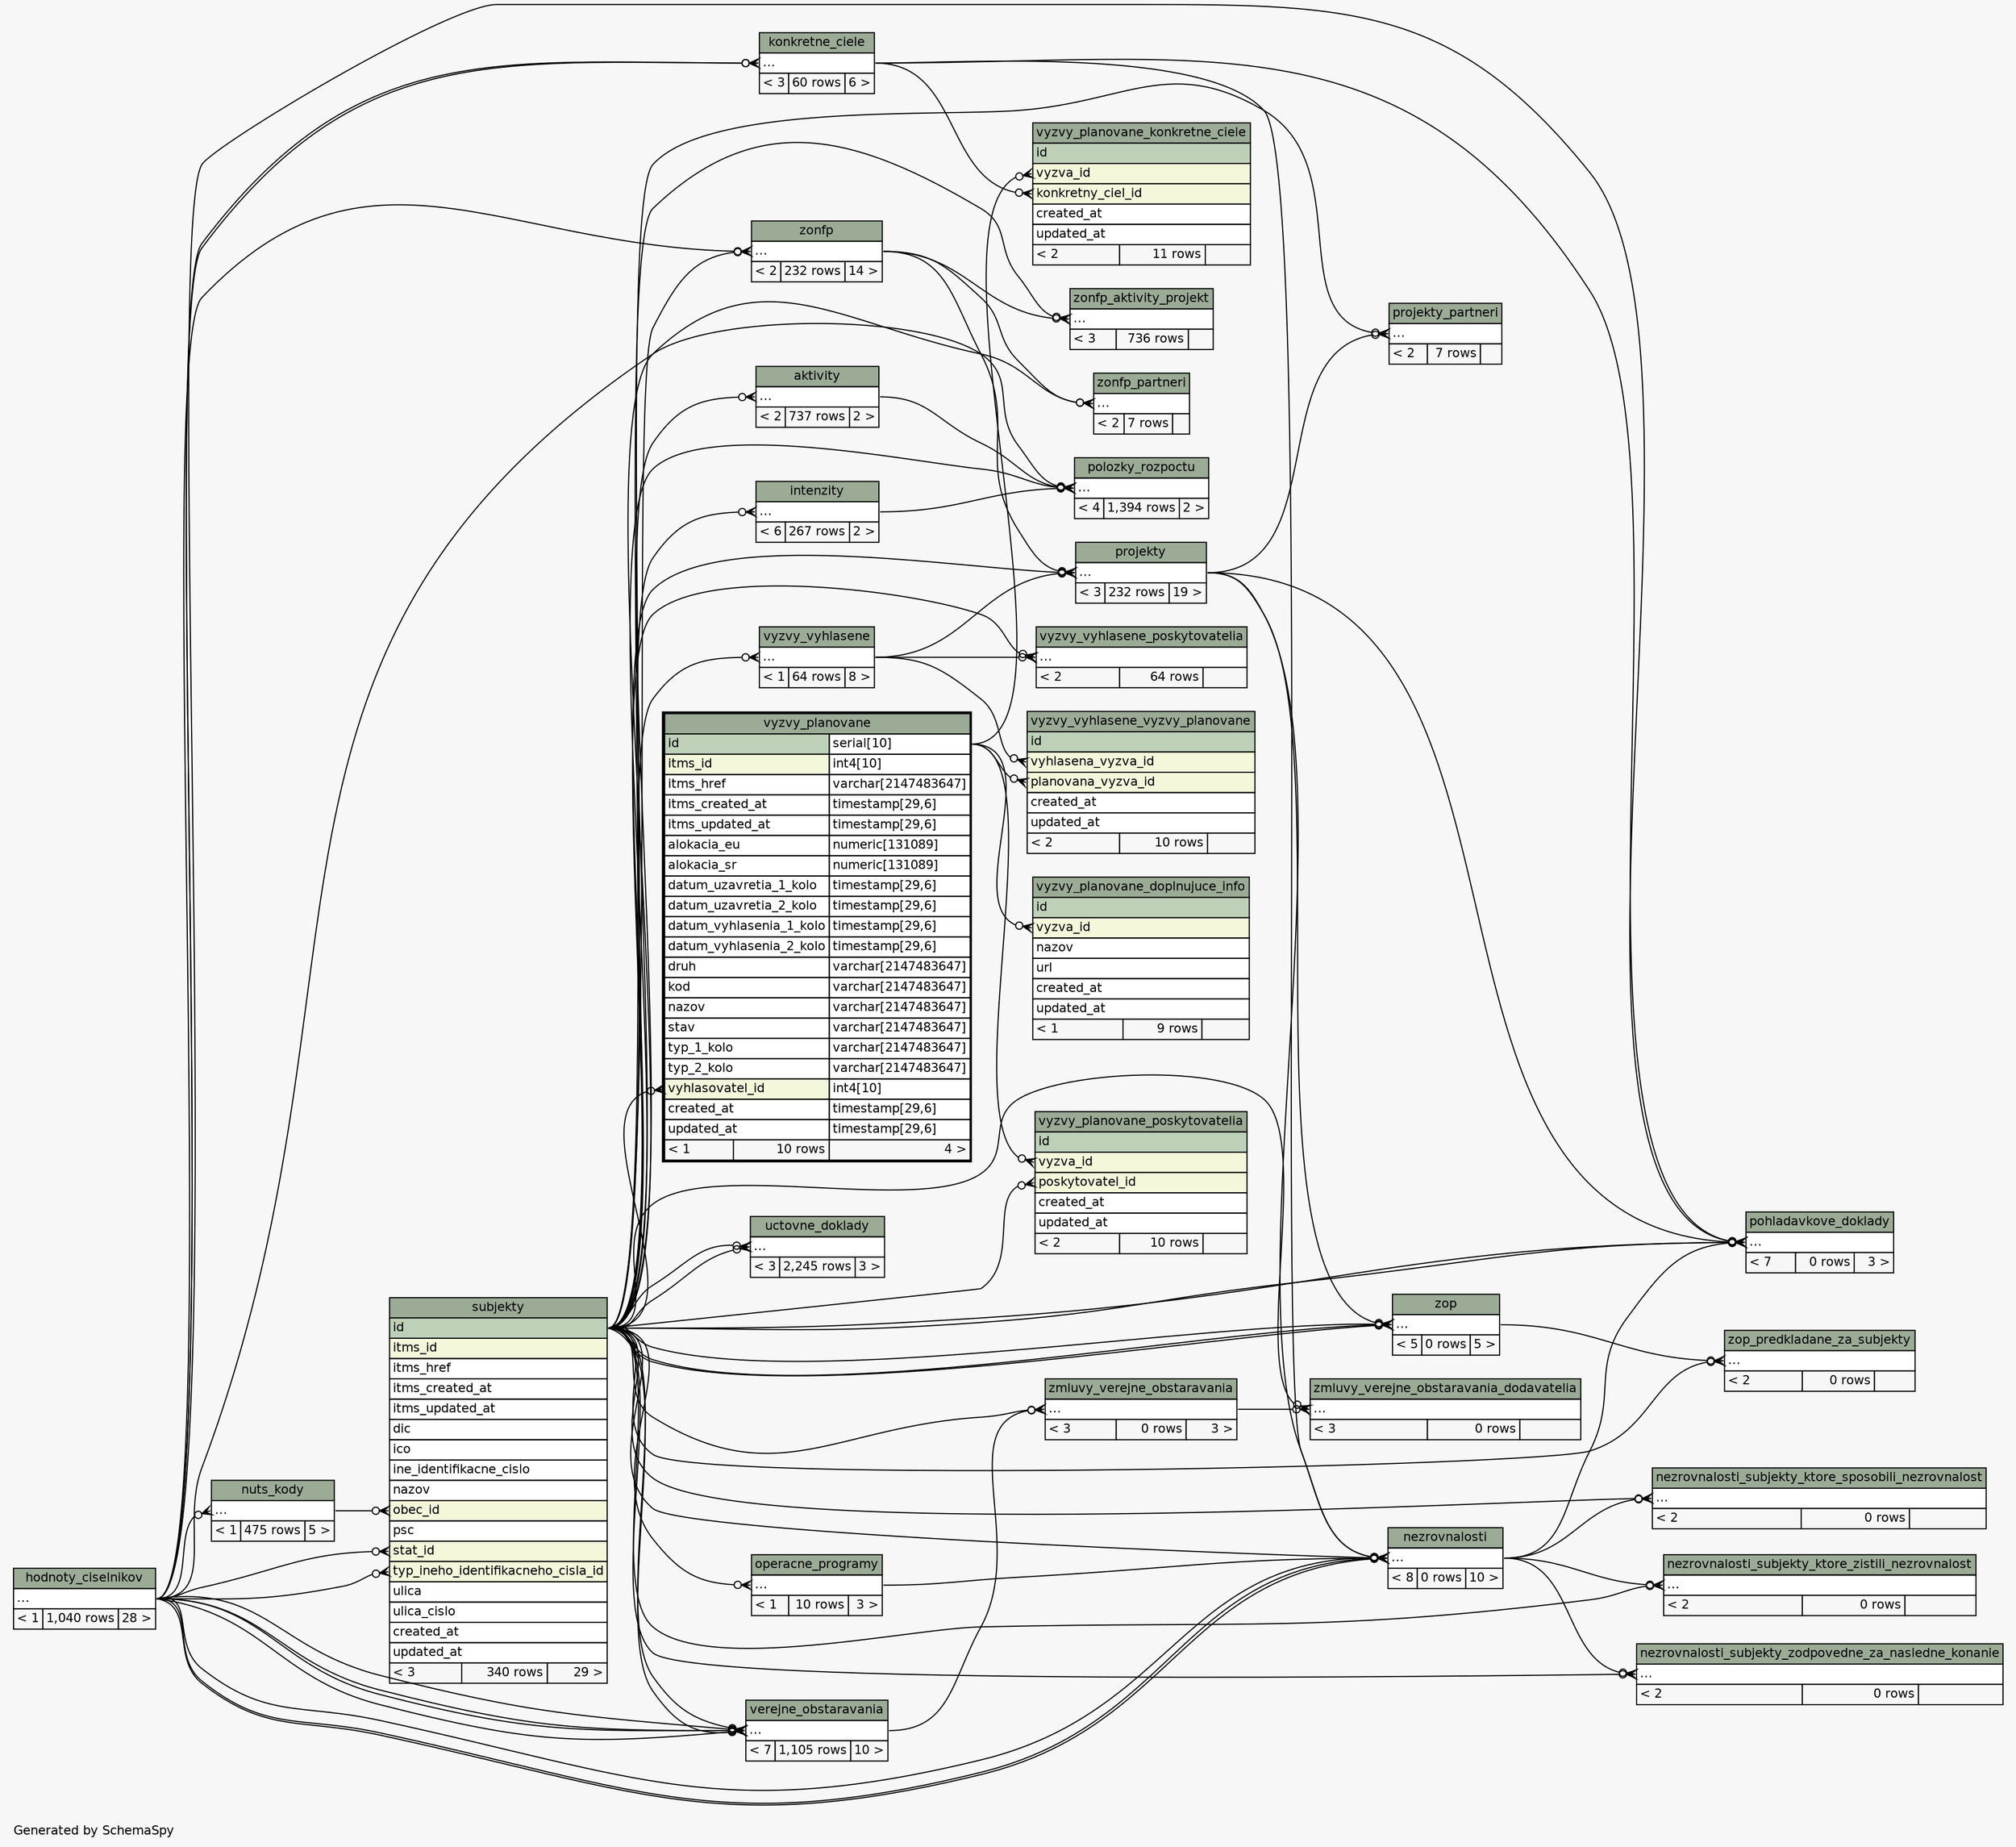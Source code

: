 // dot 2.38.0 on Linux 4.10.0-38-generic
// SchemaSpy rev 590
digraph "twoDegreesRelationshipsDiagram" {
  graph [
    rankdir="RL"
    bgcolor="#f7f7f7"
    label="\nGenerated by SchemaSpy"
    labeljust="l"
    nodesep="0.18"
    ranksep="0.46"
    fontname="Helvetica"
    fontsize="11"
  ];
  node [
    fontname="Helvetica"
    fontsize="11"
    shape="plaintext"
  ];
  edge [
    arrowsize="0.8"
  ];
  "aktivity":"elipses":w -> "subjekty":"id":e [arrowhead=none dir=back arrowtail=crowodot];
  "intenzity":"elipses":w -> "subjekty":"id":e [arrowhead=none dir=back arrowtail=crowodot];
  "konkretne_ciele":"elipses":w -> "hodnoty_ciselnikov":"elipses":e [arrowhead=none dir=back arrowtail=crowodot];
  "konkretne_ciele":"elipses":w -> "hodnoty_ciselnikov":"elipses":e [arrowhead=none dir=back arrowtail=crowodot];
  "nezrovnalosti":"elipses":w -> "hodnoty_ciselnikov":"elipses":e [arrowhead=none dir=back arrowtail=crowodot];
  "nezrovnalosti":"elipses":w -> "subjekty":"id":e [arrowhead=none dir=back arrowtail=crowodot];
  "nezrovnalosti":"elipses":w -> "hodnoty_ciselnikov":"elipses":e [arrowhead=none dir=back arrowtail=crowodot];
  "nezrovnalosti":"elipses":w -> "hodnoty_ciselnikov":"elipses":e [arrowhead=none dir=back arrowtail=crowodot];
  "nezrovnalosti":"elipses":w -> "konkretne_ciele":"elipses":e [arrowhead=none dir=back arrowtail=crowodot];
  "nezrovnalosti":"elipses":w -> "operacne_programy":"elipses":e [arrowhead=none dir=back arrowtail=crowodot];
  "nezrovnalosti":"elipses":w -> "projekty":"elipses":e [arrowhead=none dir=back arrowtail=crowodot];
  "nezrovnalosti_subjekty_ktore_sposobili_nezrovnalost":"elipses":w -> "nezrovnalosti":"elipses":e [arrowhead=none dir=back arrowtail=crowodot];
  "nezrovnalosti_subjekty_ktore_sposobili_nezrovnalost":"elipses":w -> "subjekty":"id":e [arrowhead=none dir=back arrowtail=crowodot];
  "nezrovnalosti_subjekty_ktore_zistili_nezrovnalost":"elipses":w -> "nezrovnalosti":"elipses":e [arrowhead=none dir=back arrowtail=crowodot];
  "nezrovnalosti_subjekty_ktore_zistili_nezrovnalost":"elipses":w -> "subjekty":"id":e [arrowhead=none dir=back arrowtail=crowodot];
  "nezrovnalosti_subjekty_zodpovedne_za_nasledne_konanie":"elipses":w -> "nezrovnalosti":"elipses":e [arrowhead=none dir=back arrowtail=crowodot];
  "nezrovnalosti_subjekty_zodpovedne_za_nasledne_konanie":"elipses":w -> "subjekty":"id":e [arrowhead=none dir=back arrowtail=crowodot];
  "nuts_kody":"elipses":w -> "hodnoty_ciselnikov":"elipses":e [arrowhead=none dir=back arrowtail=crowodot];
  "operacne_programy":"elipses":w -> "subjekty":"id":e [arrowhead=none dir=back arrowtail=crowodot];
  "pohladavkove_doklady":"elipses":w -> "subjekty":"id":e [arrowhead=none dir=back arrowtail=crowodot];
  "pohladavkove_doklady":"elipses":w -> "hodnoty_ciselnikov":"elipses":e [arrowhead=none dir=back arrowtail=crowodot];
  "pohladavkove_doklady":"elipses":w -> "konkretne_ciele":"elipses":e [arrowhead=none dir=back arrowtail=crowodot];
  "pohladavkove_doklady":"elipses":w -> "nezrovnalosti":"elipses":e [arrowhead=none dir=back arrowtail=crowodot];
  "pohladavkove_doklady":"elipses":w -> "projekty":"elipses":e [arrowhead=none dir=back arrowtail=crowodot];
  "pohladavkove_doklady":"elipses":w -> "subjekty":"id":e [arrowhead=none dir=back arrowtail=crowodot];
  "polozky_rozpoctu":"elipses":w -> "aktivity":"elipses":e [arrowhead=none dir=back arrowtail=crowodot];
  "polozky_rozpoctu":"elipses":w -> "intenzity":"elipses":e [arrowhead=none dir=back arrowtail=crowodot];
  "polozky_rozpoctu":"elipses":w -> "hodnoty_ciselnikov":"elipses":e [arrowhead=none dir=back arrowtail=crowodot];
  "polozky_rozpoctu":"elipses":w -> "subjekty":"id":e [arrowhead=none dir=back arrowtail=crowodot];
  "projekty":"elipses":w -> "subjekty":"id":e [arrowhead=none dir=back arrowtail=crowodot];
  "projekty":"elipses":w -> "zonfp":"elipses":e [arrowhead=none dir=back arrowtail=crowodot];
  "projekty":"elipses":w -> "vyzvy_vyhlasene":"elipses":e [arrowhead=none dir=back arrowtail=crowodot];
  "projekty_partneri":"elipses":w -> "subjekty":"id":e [arrowhead=none dir=back arrowtail=crowodot];
  "projekty_partneri":"elipses":w -> "projekty":"elipses":e [arrowhead=none dir=back arrowtail=crowodot];
  "subjekty":"obec_id":w -> "nuts_kody":"elipses":e [arrowhead=none dir=back arrowtail=crowodot];
  "subjekty":"stat_id":w -> "hodnoty_ciselnikov":"elipses":e [arrowhead=none dir=back arrowtail=crowodot];
  "subjekty":"typ_ineho_identifikacneho_cisla_id":w -> "hodnoty_ciselnikov":"elipses":e [arrowhead=none dir=back arrowtail=crowodot];
  "uctovne_doklady":"elipses":w -> "subjekty":"id":e [arrowhead=none dir=back arrowtail=crowodot];
  "uctovne_doklady":"elipses":w -> "subjekty":"id":e [arrowhead=none dir=back arrowtail=crowodot];
  "verejne_obstaravania":"elipses":w -> "hodnoty_ciselnikov":"elipses":e [arrowhead=none dir=back arrowtail=crowodot];
  "verejne_obstaravania":"elipses":w -> "hodnoty_ciselnikov":"elipses":e [arrowhead=none dir=back arrowtail=crowodot];
  "verejne_obstaravania":"elipses":w -> "hodnoty_ciselnikov":"elipses":e [arrowhead=none dir=back arrowtail=crowodot];
  "verejne_obstaravania":"elipses":w -> "subjekty":"id":e [arrowhead=none dir=back arrowtail=crowodot];
  "verejne_obstaravania":"elipses":w -> "hodnoty_ciselnikov":"elipses":e [arrowhead=none dir=back arrowtail=crowodot];
  "verejne_obstaravania":"elipses":w -> "subjekty":"id":e [arrowhead=none dir=back arrowtail=crowodot];
  "vyzvy_planovane":"vyhlasovatel_id":w -> "subjekty":"id":e [arrowhead=none dir=back arrowtail=crowodot];
  "vyzvy_planovane_doplnujuce_info":"vyzva_id":w -> "vyzvy_planovane":"id.type":e [arrowhead=none dir=back arrowtail=crowodot];
  "vyzvy_planovane_konkretne_ciele":"konkretny_ciel_id":w -> "konkretne_ciele":"elipses":e [arrowhead=none dir=back arrowtail=crowodot];
  "vyzvy_planovane_konkretne_ciele":"vyzva_id":w -> "vyzvy_planovane":"id.type":e [arrowhead=none dir=back arrowtail=crowodot];
  "vyzvy_planovane_poskytovatelia":"poskytovatel_id":w -> "subjekty":"id":e [arrowhead=none dir=back arrowtail=crowodot];
  "vyzvy_planovane_poskytovatelia":"vyzva_id":w -> "vyzvy_planovane":"id.type":e [arrowhead=none dir=back arrowtail=crowodot];
  "vyzvy_vyhlasene":"elipses":w -> "subjekty":"id":e [arrowhead=none dir=back arrowtail=crowodot];
  "vyzvy_vyhlasene_poskytovatelia":"elipses":w -> "subjekty":"id":e [arrowhead=none dir=back arrowtail=crowodot];
  "vyzvy_vyhlasene_poskytovatelia":"elipses":w -> "vyzvy_vyhlasene":"elipses":e [arrowhead=none dir=back arrowtail=crowodot];
  "vyzvy_vyhlasene_vyzvy_planovane":"planovana_vyzva_id":w -> "vyzvy_planovane":"id.type":e [arrowhead=none dir=back arrowtail=crowodot];
  "vyzvy_vyhlasene_vyzvy_planovane":"vyhlasena_vyzva_id":w -> "vyzvy_vyhlasene":"elipses":e [arrowhead=none dir=back arrowtail=crowodot];
  "zmluvy_verejne_obstaravania":"elipses":w -> "subjekty":"id":e [arrowhead=none dir=back arrowtail=crowodot];
  "zmluvy_verejne_obstaravania":"elipses":w -> "verejne_obstaravania":"elipses":e [arrowhead=none dir=back arrowtail=crowodot];
  "zmluvy_verejne_obstaravania_dodavatelia":"elipses":w -> "subjekty":"id":e [arrowhead=none dir=back arrowtail=crowodot];
  "zmluvy_verejne_obstaravania_dodavatelia":"elipses":w -> "zmluvy_verejne_obstaravania":"elipses":e [arrowhead=none dir=back arrowtail=crowodot];
  "zonfp":"elipses":w -> "hodnoty_ciselnikov":"elipses":e [arrowhead=none dir=back arrowtail=crowodot];
  "zonfp":"elipses":w -> "subjekty":"id":e [arrowhead=none dir=back arrowtail=crowodot];
  "zonfp_aktivity_projekt":"elipses":w -> "subjekty":"id":e [arrowhead=none dir=back arrowtail=crowodot];
  "zonfp_aktivity_projekt":"elipses":w -> "zonfp":"elipses":e [arrowhead=none dir=back arrowtail=crowodot];
  "zonfp_partneri":"elipses":w -> "subjekty":"id":e [arrowhead=none dir=back arrowtail=crowodot];
  "zonfp_partneri":"elipses":w -> "zonfp":"elipses":e [arrowhead=none dir=back arrowtail=crowodot];
  "zop":"elipses":w -> "subjekty":"id":e [arrowhead=none dir=back arrowtail=crowodot];
  "zop":"elipses":w -> "subjekty":"id":e [arrowhead=none dir=back arrowtail=crowodot];
  "zop":"elipses":w -> "subjekty":"id":e [arrowhead=none dir=back arrowtail=crowodot];
  "zop":"elipses":w -> "projekty":"elipses":e [arrowhead=none dir=back arrowtail=crowodot];
  "zop_predkladane_za_subjekty":"elipses":w -> "subjekty":"id":e [arrowhead=none dir=back arrowtail=crowodot];
  "zop_predkladane_za_subjekty":"elipses":w -> "zop":"elipses":e [arrowhead=none dir=back arrowtail=crowodot];
  "aktivity" [
    label=<
    <TABLE BORDER="0" CELLBORDER="1" CELLSPACING="0" BGCOLOR="#ffffff">
      <TR><TD COLSPAN="3" BGCOLOR="#9bab96" ALIGN="CENTER">aktivity</TD></TR>
      <TR><TD PORT="elipses" COLSPAN="3" ALIGN="LEFT">...</TD></TR>
      <TR><TD ALIGN="LEFT" BGCOLOR="#f7f7f7">&lt; 2</TD><TD ALIGN="RIGHT" BGCOLOR="#f7f7f7">737 rows</TD><TD ALIGN="RIGHT" BGCOLOR="#f7f7f7">2 &gt;</TD></TR>
    </TABLE>>
    URL="aktivity.html"
    tooltip="aktivity"
  ];
  "hodnoty_ciselnikov" [
    label=<
    <TABLE BORDER="0" CELLBORDER="1" CELLSPACING="0" BGCOLOR="#ffffff">
      <TR><TD COLSPAN="3" BGCOLOR="#9bab96" ALIGN="CENTER">hodnoty_ciselnikov</TD></TR>
      <TR><TD PORT="elipses" COLSPAN="3" ALIGN="LEFT">...</TD></TR>
      <TR><TD ALIGN="LEFT" BGCOLOR="#f7f7f7">&lt; 1</TD><TD ALIGN="RIGHT" BGCOLOR="#f7f7f7">1,040 rows</TD><TD ALIGN="RIGHT" BGCOLOR="#f7f7f7">28 &gt;</TD></TR>
    </TABLE>>
    URL="hodnoty_ciselnikov.html"
    tooltip="hodnoty_ciselnikov"
  ];
  "intenzity" [
    label=<
    <TABLE BORDER="0" CELLBORDER="1" CELLSPACING="0" BGCOLOR="#ffffff">
      <TR><TD COLSPAN="3" BGCOLOR="#9bab96" ALIGN="CENTER">intenzity</TD></TR>
      <TR><TD PORT="elipses" COLSPAN="3" ALIGN="LEFT">...</TD></TR>
      <TR><TD ALIGN="LEFT" BGCOLOR="#f7f7f7">&lt; 6</TD><TD ALIGN="RIGHT" BGCOLOR="#f7f7f7">267 rows</TD><TD ALIGN="RIGHT" BGCOLOR="#f7f7f7">2 &gt;</TD></TR>
    </TABLE>>
    URL="intenzity.html"
    tooltip="intenzity"
  ];
  "konkretne_ciele" [
    label=<
    <TABLE BORDER="0" CELLBORDER="1" CELLSPACING="0" BGCOLOR="#ffffff">
      <TR><TD COLSPAN="3" BGCOLOR="#9bab96" ALIGN="CENTER">konkretne_ciele</TD></TR>
      <TR><TD PORT="elipses" COLSPAN="3" ALIGN="LEFT">...</TD></TR>
      <TR><TD ALIGN="LEFT" BGCOLOR="#f7f7f7">&lt; 3</TD><TD ALIGN="RIGHT" BGCOLOR="#f7f7f7">60 rows</TD><TD ALIGN="RIGHT" BGCOLOR="#f7f7f7">6 &gt;</TD></TR>
    </TABLE>>
    URL="konkretne_ciele.html"
    tooltip="konkretne_ciele"
  ];
  "nezrovnalosti" [
    label=<
    <TABLE BORDER="0" CELLBORDER="1" CELLSPACING="0" BGCOLOR="#ffffff">
      <TR><TD COLSPAN="3" BGCOLOR="#9bab96" ALIGN="CENTER">nezrovnalosti</TD></TR>
      <TR><TD PORT="elipses" COLSPAN="3" ALIGN="LEFT">...</TD></TR>
      <TR><TD ALIGN="LEFT" BGCOLOR="#f7f7f7">&lt; 8</TD><TD ALIGN="RIGHT" BGCOLOR="#f7f7f7">0 rows</TD><TD ALIGN="RIGHT" BGCOLOR="#f7f7f7">10 &gt;</TD></TR>
    </TABLE>>
    URL="nezrovnalosti.html"
    tooltip="nezrovnalosti"
  ];
  "nezrovnalosti_subjekty_ktore_sposobili_nezrovnalost" [
    label=<
    <TABLE BORDER="0" CELLBORDER="1" CELLSPACING="0" BGCOLOR="#ffffff">
      <TR><TD COLSPAN="3" BGCOLOR="#9bab96" ALIGN="CENTER">nezrovnalosti_subjekty_ktore_sposobili_nezrovnalost</TD></TR>
      <TR><TD PORT="elipses" COLSPAN="3" ALIGN="LEFT">...</TD></TR>
      <TR><TD ALIGN="LEFT" BGCOLOR="#f7f7f7">&lt; 2</TD><TD ALIGN="RIGHT" BGCOLOR="#f7f7f7">0 rows</TD><TD ALIGN="RIGHT" BGCOLOR="#f7f7f7">  </TD></TR>
    </TABLE>>
    URL="nezrovnalosti_subjekty_ktore_sposobili_nezrovnalost.html"
    tooltip="nezrovnalosti_subjekty_ktore_sposobili_nezrovnalost"
  ];
  "nezrovnalosti_subjekty_ktore_zistili_nezrovnalost" [
    label=<
    <TABLE BORDER="0" CELLBORDER="1" CELLSPACING="0" BGCOLOR="#ffffff">
      <TR><TD COLSPAN="3" BGCOLOR="#9bab96" ALIGN="CENTER">nezrovnalosti_subjekty_ktore_zistili_nezrovnalost</TD></TR>
      <TR><TD PORT="elipses" COLSPAN="3" ALIGN="LEFT">...</TD></TR>
      <TR><TD ALIGN="LEFT" BGCOLOR="#f7f7f7">&lt; 2</TD><TD ALIGN="RIGHT" BGCOLOR="#f7f7f7">0 rows</TD><TD ALIGN="RIGHT" BGCOLOR="#f7f7f7">  </TD></TR>
    </TABLE>>
    URL="nezrovnalosti_subjekty_ktore_zistili_nezrovnalost.html"
    tooltip="nezrovnalosti_subjekty_ktore_zistili_nezrovnalost"
  ];
  "nezrovnalosti_subjekty_zodpovedne_za_nasledne_konanie" [
    label=<
    <TABLE BORDER="0" CELLBORDER="1" CELLSPACING="0" BGCOLOR="#ffffff">
      <TR><TD COLSPAN="3" BGCOLOR="#9bab96" ALIGN="CENTER">nezrovnalosti_subjekty_zodpovedne_za_nasledne_konanie</TD></TR>
      <TR><TD PORT="elipses" COLSPAN="3" ALIGN="LEFT">...</TD></TR>
      <TR><TD ALIGN="LEFT" BGCOLOR="#f7f7f7">&lt; 2</TD><TD ALIGN="RIGHT" BGCOLOR="#f7f7f7">0 rows</TD><TD ALIGN="RIGHT" BGCOLOR="#f7f7f7">  </TD></TR>
    </TABLE>>
    URL="nezrovnalosti_subjekty_zodpovedne_za_nasledne_konanie.html"
    tooltip="nezrovnalosti_subjekty_zodpovedne_za_nasledne_konanie"
  ];
  "nuts_kody" [
    label=<
    <TABLE BORDER="0" CELLBORDER="1" CELLSPACING="0" BGCOLOR="#ffffff">
      <TR><TD COLSPAN="3" BGCOLOR="#9bab96" ALIGN="CENTER">nuts_kody</TD></TR>
      <TR><TD PORT="elipses" COLSPAN="3" ALIGN="LEFT">...</TD></TR>
      <TR><TD ALIGN="LEFT" BGCOLOR="#f7f7f7">&lt; 1</TD><TD ALIGN="RIGHT" BGCOLOR="#f7f7f7">475 rows</TD><TD ALIGN="RIGHT" BGCOLOR="#f7f7f7">5 &gt;</TD></TR>
    </TABLE>>
    URL="nuts_kody.html"
    tooltip="nuts_kody"
  ];
  "operacne_programy" [
    label=<
    <TABLE BORDER="0" CELLBORDER="1" CELLSPACING="0" BGCOLOR="#ffffff">
      <TR><TD COLSPAN="3" BGCOLOR="#9bab96" ALIGN="CENTER">operacne_programy</TD></TR>
      <TR><TD PORT="elipses" COLSPAN="3" ALIGN="LEFT">...</TD></TR>
      <TR><TD ALIGN="LEFT" BGCOLOR="#f7f7f7">&lt; 1</TD><TD ALIGN="RIGHT" BGCOLOR="#f7f7f7">10 rows</TD><TD ALIGN="RIGHT" BGCOLOR="#f7f7f7">3 &gt;</TD></TR>
    </TABLE>>
    URL="operacne_programy.html"
    tooltip="operacne_programy"
  ];
  "pohladavkove_doklady" [
    label=<
    <TABLE BORDER="0" CELLBORDER="1" CELLSPACING="0" BGCOLOR="#ffffff">
      <TR><TD COLSPAN="3" BGCOLOR="#9bab96" ALIGN="CENTER">pohladavkove_doklady</TD></TR>
      <TR><TD PORT="elipses" COLSPAN="3" ALIGN="LEFT">...</TD></TR>
      <TR><TD ALIGN="LEFT" BGCOLOR="#f7f7f7">&lt; 7</TD><TD ALIGN="RIGHT" BGCOLOR="#f7f7f7">0 rows</TD><TD ALIGN="RIGHT" BGCOLOR="#f7f7f7">3 &gt;</TD></TR>
    </TABLE>>
    URL="pohladavkove_doklady.html"
    tooltip="pohladavkove_doklady"
  ];
  "polozky_rozpoctu" [
    label=<
    <TABLE BORDER="0" CELLBORDER="1" CELLSPACING="0" BGCOLOR="#ffffff">
      <TR><TD COLSPAN="3" BGCOLOR="#9bab96" ALIGN="CENTER">polozky_rozpoctu</TD></TR>
      <TR><TD PORT="elipses" COLSPAN="3" ALIGN="LEFT">...</TD></TR>
      <TR><TD ALIGN="LEFT" BGCOLOR="#f7f7f7">&lt; 4</TD><TD ALIGN="RIGHT" BGCOLOR="#f7f7f7">1,394 rows</TD><TD ALIGN="RIGHT" BGCOLOR="#f7f7f7">2 &gt;</TD></TR>
    </TABLE>>
    URL="polozky_rozpoctu.html"
    tooltip="polozky_rozpoctu"
  ];
  "projekty" [
    label=<
    <TABLE BORDER="0" CELLBORDER="1" CELLSPACING="0" BGCOLOR="#ffffff">
      <TR><TD COLSPAN="3" BGCOLOR="#9bab96" ALIGN="CENTER">projekty</TD></TR>
      <TR><TD PORT="elipses" COLSPAN="3" ALIGN="LEFT">...</TD></TR>
      <TR><TD ALIGN="LEFT" BGCOLOR="#f7f7f7">&lt; 3</TD><TD ALIGN="RIGHT" BGCOLOR="#f7f7f7">232 rows</TD><TD ALIGN="RIGHT" BGCOLOR="#f7f7f7">19 &gt;</TD></TR>
    </TABLE>>
    URL="projekty.html"
    tooltip="projekty"
  ];
  "projekty_partneri" [
    label=<
    <TABLE BORDER="0" CELLBORDER="1" CELLSPACING="0" BGCOLOR="#ffffff">
      <TR><TD COLSPAN="3" BGCOLOR="#9bab96" ALIGN="CENTER">projekty_partneri</TD></TR>
      <TR><TD PORT="elipses" COLSPAN="3" ALIGN="LEFT">...</TD></TR>
      <TR><TD ALIGN="LEFT" BGCOLOR="#f7f7f7">&lt; 2</TD><TD ALIGN="RIGHT" BGCOLOR="#f7f7f7">7 rows</TD><TD ALIGN="RIGHT" BGCOLOR="#f7f7f7">  </TD></TR>
    </TABLE>>
    URL="projekty_partneri.html"
    tooltip="projekty_partneri"
  ];
  "subjekty" [
    label=<
    <TABLE BORDER="0" CELLBORDER="1" CELLSPACING="0" BGCOLOR="#ffffff">
      <TR><TD COLSPAN="3" BGCOLOR="#9bab96" ALIGN="CENTER">subjekty</TD></TR>
      <TR><TD PORT="id" COLSPAN="3" BGCOLOR="#bed1b8" ALIGN="LEFT">id</TD></TR>
      <TR><TD PORT="itms_id" COLSPAN="3" BGCOLOR="#f4f7da" ALIGN="LEFT">itms_id</TD></TR>
      <TR><TD PORT="itms_href" COLSPAN="3" ALIGN="LEFT">itms_href</TD></TR>
      <TR><TD PORT="itms_created_at" COLSPAN="3" ALIGN="LEFT">itms_created_at</TD></TR>
      <TR><TD PORT="itms_updated_at" COLSPAN="3" ALIGN="LEFT">itms_updated_at</TD></TR>
      <TR><TD PORT="dic" COLSPAN="3" ALIGN="LEFT">dic</TD></TR>
      <TR><TD PORT="ico" COLSPAN="3" ALIGN="LEFT">ico</TD></TR>
      <TR><TD PORT="ine_identifikacne_cislo" COLSPAN="3" ALIGN="LEFT">ine_identifikacne_cislo</TD></TR>
      <TR><TD PORT="nazov" COLSPAN="3" ALIGN="LEFT">nazov</TD></TR>
      <TR><TD PORT="obec_id" COLSPAN="3" BGCOLOR="#f4f7da" ALIGN="LEFT">obec_id</TD></TR>
      <TR><TD PORT="psc" COLSPAN="3" ALIGN="LEFT">psc</TD></TR>
      <TR><TD PORT="stat_id" COLSPAN="3" BGCOLOR="#f4f7da" ALIGN="LEFT">stat_id</TD></TR>
      <TR><TD PORT="typ_ineho_identifikacneho_cisla_id" COLSPAN="3" BGCOLOR="#f4f7da" ALIGN="LEFT">typ_ineho_identifikacneho_cisla_id</TD></TR>
      <TR><TD PORT="ulica" COLSPAN="3" ALIGN="LEFT">ulica</TD></TR>
      <TR><TD PORT="ulica_cislo" COLSPAN="3" ALIGN="LEFT">ulica_cislo</TD></TR>
      <TR><TD PORT="created_at" COLSPAN="3" ALIGN="LEFT">created_at</TD></TR>
      <TR><TD PORT="updated_at" COLSPAN="3" ALIGN="LEFT">updated_at</TD></TR>
      <TR><TD ALIGN="LEFT" BGCOLOR="#f7f7f7">&lt; 3</TD><TD ALIGN="RIGHT" BGCOLOR="#f7f7f7">340 rows</TD><TD ALIGN="RIGHT" BGCOLOR="#f7f7f7">29 &gt;</TD></TR>
    </TABLE>>
    URL="subjekty.html"
    tooltip="subjekty"
  ];
  "uctovne_doklady" [
    label=<
    <TABLE BORDER="0" CELLBORDER="1" CELLSPACING="0" BGCOLOR="#ffffff">
      <TR><TD COLSPAN="3" BGCOLOR="#9bab96" ALIGN="CENTER">uctovne_doklady</TD></TR>
      <TR><TD PORT="elipses" COLSPAN="3" ALIGN="LEFT">...</TD></TR>
      <TR><TD ALIGN="LEFT" BGCOLOR="#f7f7f7">&lt; 3</TD><TD ALIGN="RIGHT" BGCOLOR="#f7f7f7">2,245 rows</TD><TD ALIGN="RIGHT" BGCOLOR="#f7f7f7">3 &gt;</TD></TR>
    </TABLE>>
    URL="uctovne_doklady.html"
    tooltip="uctovne_doklady"
  ];
  "verejne_obstaravania" [
    label=<
    <TABLE BORDER="0" CELLBORDER="1" CELLSPACING="0" BGCOLOR="#ffffff">
      <TR><TD COLSPAN="3" BGCOLOR="#9bab96" ALIGN="CENTER">verejne_obstaravania</TD></TR>
      <TR><TD PORT="elipses" COLSPAN="3" ALIGN="LEFT">...</TD></TR>
      <TR><TD ALIGN="LEFT" BGCOLOR="#f7f7f7">&lt; 7</TD><TD ALIGN="RIGHT" BGCOLOR="#f7f7f7">1,105 rows</TD><TD ALIGN="RIGHT" BGCOLOR="#f7f7f7">10 &gt;</TD></TR>
    </TABLE>>
    URL="verejne_obstaravania.html"
    tooltip="verejne_obstaravania"
  ];
  "vyzvy_planovane" [
    label=<
    <TABLE BORDER="2" CELLBORDER="1" CELLSPACING="0" BGCOLOR="#ffffff">
      <TR><TD COLSPAN="3" BGCOLOR="#9bab96" ALIGN="CENTER">vyzvy_planovane</TD></TR>
      <TR><TD PORT="id" COLSPAN="2" BGCOLOR="#bed1b8" ALIGN="LEFT">id</TD><TD PORT="id.type" ALIGN="LEFT">serial[10]</TD></TR>
      <TR><TD PORT="itms_id" COLSPAN="2" BGCOLOR="#f4f7da" ALIGN="LEFT">itms_id</TD><TD PORT="itms_id.type" ALIGN="LEFT">int4[10]</TD></TR>
      <TR><TD PORT="itms_href" COLSPAN="2" ALIGN="LEFT">itms_href</TD><TD PORT="itms_href.type" ALIGN="LEFT">varchar[2147483647]</TD></TR>
      <TR><TD PORT="itms_created_at" COLSPAN="2" ALIGN="LEFT">itms_created_at</TD><TD PORT="itms_created_at.type" ALIGN="LEFT">timestamp[29,6]</TD></TR>
      <TR><TD PORT="itms_updated_at" COLSPAN="2" ALIGN="LEFT">itms_updated_at</TD><TD PORT="itms_updated_at.type" ALIGN="LEFT">timestamp[29,6]</TD></TR>
      <TR><TD PORT="alokacia_eu" COLSPAN="2" ALIGN="LEFT">alokacia_eu</TD><TD PORT="alokacia_eu.type" ALIGN="LEFT">numeric[131089]</TD></TR>
      <TR><TD PORT="alokacia_sr" COLSPAN="2" ALIGN="LEFT">alokacia_sr</TD><TD PORT="alokacia_sr.type" ALIGN="LEFT">numeric[131089]</TD></TR>
      <TR><TD PORT="datum_uzavretia_1_kolo" COLSPAN="2" ALIGN="LEFT">datum_uzavretia_1_kolo</TD><TD PORT="datum_uzavretia_1_kolo.type" ALIGN="LEFT">timestamp[29,6]</TD></TR>
      <TR><TD PORT="datum_uzavretia_2_kolo" COLSPAN="2" ALIGN="LEFT">datum_uzavretia_2_kolo</TD><TD PORT="datum_uzavretia_2_kolo.type" ALIGN="LEFT">timestamp[29,6]</TD></TR>
      <TR><TD PORT="datum_vyhlasenia_1_kolo" COLSPAN="2" ALIGN="LEFT">datum_vyhlasenia_1_kolo</TD><TD PORT="datum_vyhlasenia_1_kolo.type" ALIGN="LEFT">timestamp[29,6]</TD></TR>
      <TR><TD PORT="datum_vyhlasenia_2_kolo" COLSPAN="2" ALIGN="LEFT">datum_vyhlasenia_2_kolo</TD><TD PORT="datum_vyhlasenia_2_kolo.type" ALIGN="LEFT">timestamp[29,6]</TD></TR>
      <TR><TD PORT="druh" COLSPAN="2" ALIGN="LEFT">druh</TD><TD PORT="druh.type" ALIGN="LEFT">varchar[2147483647]</TD></TR>
      <TR><TD PORT="kod" COLSPAN="2" ALIGN="LEFT">kod</TD><TD PORT="kod.type" ALIGN="LEFT">varchar[2147483647]</TD></TR>
      <TR><TD PORT="nazov" COLSPAN="2" ALIGN="LEFT">nazov</TD><TD PORT="nazov.type" ALIGN="LEFT">varchar[2147483647]</TD></TR>
      <TR><TD PORT="stav" COLSPAN="2" ALIGN="LEFT">stav</TD><TD PORT="stav.type" ALIGN="LEFT">varchar[2147483647]</TD></TR>
      <TR><TD PORT="typ_1_kolo" COLSPAN="2" ALIGN="LEFT">typ_1_kolo</TD><TD PORT="typ_1_kolo.type" ALIGN="LEFT">varchar[2147483647]</TD></TR>
      <TR><TD PORT="typ_2_kolo" COLSPAN="2" ALIGN="LEFT">typ_2_kolo</TD><TD PORT="typ_2_kolo.type" ALIGN="LEFT">varchar[2147483647]</TD></TR>
      <TR><TD PORT="vyhlasovatel_id" COLSPAN="2" BGCOLOR="#f4f7da" ALIGN="LEFT">vyhlasovatel_id</TD><TD PORT="vyhlasovatel_id.type" ALIGN="LEFT">int4[10]</TD></TR>
      <TR><TD PORT="created_at" COLSPAN="2" ALIGN="LEFT">created_at</TD><TD PORT="created_at.type" ALIGN="LEFT">timestamp[29,6]</TD></TR>
      <TR><TD PORT="updated_at" COLSPAN="2" ALIGN="LEFT">updated_at</TD><TD PORT="updated_at.type" ALIGN="LEFT">timestamp[29,6]</TD></TR>
      <TR><TD ALIGN="LEFT" BGCOLOR="#f7f7f7">&lt; 1</TD><TD ALIGN="RIGHT" BGCOLOR="#f7f7f7">10 rows</TD><TD ALIGN="RIGHT" BGCOLOR="#f7f7f7">4 &gt;</TD></TR>
    </TABLE>>
    URL="vyzvy_planovane.html"
    tooltip="vyzvy_planovane"
  ];
  "vyzvy_planovane_doplnujuce_info" [
    label=<
    <TABLE BORDER="0" CELLBORDER="1" CELLSPACING="0" BGCOLOR="#ffffff">
      <TR><TD COLSPAN="3" BGCOLOR="#9bab96" ALIGN="CENTER">vyzvy_planovane_doplnujuce_info</TD></TR>
      <TR><TD PORT="id" COLSPAN="3" BGCOLOR="#bed1b8" ALIGN="LEFT">id</TD></TR>
      <TR><TD PORT="vyzva_id" COLSPAN="3" BGCOLOR="#f4f7da" ALIGN="LEFT">vyzva_id</TD></TR>
      <TR><TD PORT="nazov" COLSPAN="3" ALIGN="LEFT">nazov</TD></TR>
      <TR><TD PORT="url" COLSPAN="3" ALIGN="LEFT">url</TD></TR>
      <TR><TD PORT="created_at" COLSPAN="3" ALIGN="LEFT">created_at</TD></TR>
      <TR><TD PORT="updated_at" COLSPAN="3" ALIGN="LEFT">updated_at</TD></TR>
      <TR><TD ALIGN="LEFT" BGCOLOR="#f7f7f7">&lt; 1</TD><TD ALIGN="RIGHT" BGCOLOR="#f7f7f7">9 rows</TD><TD ALIGN="RIGHT" BGCOLOR="#f7f7f7">  </TD></TR>
    </TABLE>>
    URL="vyzvy_planovane_doplnujuce_info.html"
    tooltip="vyzvy_planovane_doplnujuce_info"
  ];
  "vyzvy_planovane_konkretne_ciele" [
    label=<
    <TABLE BORDER="0" CELLBORDER="1" CELLSPACING="0" BGCOLOR="#ffffff">
      <TR><TD COLSPAN="3" BGCOLOR="#9bab96" ALIGN="CENTER">vyzvy_planovane_konkretne_ciele</TD></TR>
      <TR><TD PORT="id" COLSPAN="3" BGCOLOR="#bed1b8" ALIGN="LEFT">id</TD></TR>
      <TR><TD PORT="vyzva_id" COLSPAN="3" BGCOLOR="#f4f7da" ALIGN="LEFT">vyzva_id</TD></TR>
      <TR><TD PORT="konkretny_ciel_id" COLSPAN="3" BGCOLOR="#f4f7da" ALIGN="LEFT">konkretny_ciel_id</TD></TR>
      <TR><TD PORT="created_at" COLSPAN="3" ALIGN="LEFT">created_at</TD></TR>
      <TR><TD PORT="updated_at" COLSPAN="3" ALIGN="LEFT">updated_at</TD></TR>
      <TR><TD ALIGN="LEFT" BGCOLOR="#f7f7f7">&lt; 2</TD><TD ALIGN="RIGHT" BGCOLOR="#f7f7f7">11 rows</TD><TD ALIGN="RIGHT" BGCOLOR="#f7f7f7">  </TD></TR>
    </TABLE>>
    URL="vyzvy_planovane_konkretne_ciele.html"
    tooltip="vyzvy_planovane_konkretne_ciele"
  ];
  "vyzvy_planovane_poskytovatelia" [
    label=<
    <TABLE BORDER="0" CELLBORDER="1" CELLSPACING="0" BGCOLOR="#ffffff">
      <TR><TD COLSPAN="3" BGCOLOR="#9bab96" ALIGN="CENTER">vyzvy_planovane_poskytovatelia</TD></TR>
      <TR><TD PORT="id" COLSPAN="3" BGCOLOR="#bed1b8" ALIGN="LEFT">id</TD></TR>
      <TR><TD PORT="vyzva_id" COLSPAN="3" BGCOLOR="#f4f7da" ALIGN="LEFT">vyzva_id</TD></TR>
      <TR><TD PORT="poskytovatel_id" COLSPAN="3" BGCOLOR="#f4f7da" ALIGN="LEFT">poskytovatel_id</TD></TR>
      <TR><TD PORT="created_at" COLSPAN="3" ALIGN="LEFT">created_at</TD></TR>
      <TR><TD PORT="updated_at" COLSPAN="3" ALIGN="LEFT">updated_at</TD></TR>
      <TR><TD ALIGN="LEFT" BGCOLOR="#f7f7f7">&lt; 2</TD><TD ALIGN="RIGHT" BGCOLOR="#f7f7f7">10 rows</TD><TD ALIGN="RIGHT" BGCOLOR="#f7f7f7">  </TD></TR>
    </TABLE>>
    URL="vyzvy_planovane_poskytovatelia.html"
    tooltip="vyzvy_planovane_poskytovatelia"
  ];
  "vyzvy_vyhlasene" [
    label=<
    <TABLE BORDER="0" CELLBORDER="1" CELLSPACING="0" BGCOLOR="#ffffff">
      <TR><TD COLSPAN="3" BGCOLOR="#9bab96" ALIGN="CENTER">vyzvy_vyhlasene</TD></TR>
      <TR><TD PORT="elipses" COLSPAN="3" ALIGN="LEFT">...</TD></TR>
      <TR><TD ALIGN="LEFT" BGCOLOR="#f7f7f7">&lt; 1</TD><TD ALIGN="RIGHT" BGCOLOR="#f7f7f7">64 rows</TD><TD ALIGN="RIGHT" BGCOLOR="#f7f7f7">8 &gt;</TD></TR>
    </TABLE>>
    URL="vyzvy_vyhlasene.html"
    tooltip="vyzvy_vyhlasene"
  ];
  "vyzvy_vyhlasene_poskytovatelia" [
    label=<
    <TABLE BORDER="0" CELLBORDER="1" CELLSPACING="0" BGCOLOR="#ffffff">
      <TR><TD COLSPAN="3" BGCOLOR="#9bab96" ALIGN="CENTER">vyzvy_vyhlasene_poskytovatelia</TD></TR>
      <TR><TD PORT="elipses" COLSPAN="3" ALIGN="LEFT">...</TD></TR>
      <TR><TD ALIGN="LEFT" BGCOLOR="#f7f7f7">&lt; 2</TD><TD ALIGN="RIGHT" BGCOLOR="#f7f7f7">64 rows</TD><TD ALIGN="RIGHT" BGCOLOR="#f7f7f7">  </TD></TR>
    </TABLE>>
    URL="vyzvy_vyhlasene_poskytovatelia.html"
    tooltip="vyzvy_vyhlasene_poskytovatelia"
  ];
  "vyzvy_vyhlasene_vyzvy_planovane" [
    label=<
    <TABLE BORDER="0" CELLBORDER="1" CELLSPACING="0" BGCOLOR="#ffffff">
      <TR><TD COLSPAN="3" BGCOLOR="#9bab96" ALIGN="CENTER">vyzvy_vyhlasene_vyzvy_planovane</TD></TR>
      <TR><TD PORT="id" COLSPAN="3" BGCOLOR="#bed1b8" ALIGN="LEFT">id</TD></TR>
      <TR><TD PORT="vyhlasena_vyzva_id" COLSPAN="3" BGCOLOR="#f4f7da" ALIGN="LEFT">vyhlasena_vyzva_id</TD></TR>
      <TR><TD PORT="planovana_vyzva_id" COLSPAN="3" BGCOLOR="#f4f7da" ALIGN="LEFT">planovana_vyzva_id</TD></TR>
      <TR><TD PORT="created_at" COLSPAN="3" ALIGN="LEFT">created_at</TD></TR>
      <TR><TD PORT="updated_at" COLSPAN="3" ALIGN="LEFT">updated_at</TD></TR>
      <TR><TD ALIGN="LEFT" BGCOLOR="#f7f7f7">&lt; 2</TD><TD ALIGN="RIGHT" BGCOLOR="#f7f7f7">10 rows</TD><TD ALIGN="RIGHT" BGCOLOR="#f7f7f7">  </TD></TR>
    </TABLE>>
    URL="vyzvy_vyhlasene_vyzvy_planovane.html"
    tooltip="vyzvy_vyhlasene_vyzvy_planovane"
  ];
  "zmluvy_verejne_obstaravania" [
    label=<
    <TABLE BORDER="0" CELLBORDER="1" CELLSPACING="0" BGCOLOR="#ffffff">
      <TR><TD COLSPAN="3" BGCOLOR="#9bab96" ALIGN="CENTER">zmluvy_verejne_obstaravania</TD></TR>
      <TR><TD PORT="elipses" COLSPAN="3" ALIGN="LEFT">...</TD></TR>
      <TR><TD ALIGN="LEFT" BGCOLOR="#f7f7f7">&lt; 3</TD><TD ALIGN="RIGHT" BGCOLOR="#f7f7f7">0 rows</TD><TD ALIGN="RIGHT" BGCOLOR="#f7f7f7">3 &gt;</TD></TR>
    </TABLE>>
    URL="zmluvy_verejne_obstaravania.html"
    tooltip="zmluvy_verejne_obstaravania"
  ];
  "zmluvy_verejne_obstaravania_dodavatelia" [
    label=<
    <TABLE BORDER="0" CELLBORDER="1" CELLSPACING="0" BGCOLOR="#ffffff">
      <TR><TD COLSPAN="3" BGCOLOR="#9bab96" ALIGN="CENTER">zmluvy_verejne_obstaravania_dodavatelia</TD></TR>
      <TR><TD PORT="elipses" COLSPAN="3" ALIGN="LEFT">...</TD></TR>
      <TR><TD ALIGN="LEFT" BGCOLOR="#f7f7f7">&lt; 3</TD><TD ALIGN="RIGHT" BGCOLOR="#f7f7f7">0 rows</TD><TD ALIGN="RIGHT" BGCOLOR="#f7f7f7">  </TD></TR>
    </TABLE>>
    URL="zmluvy_verejne_obstaravania_dodavatelia.html"
    tooltip="zmluvy_verejne_obstaravania_dodavatelia"
  ];
  "zonfp" [
    label=<
    <TABLE BORDER="0" CELLBORDER="1" CELLSPACING="0" BGCOLOR="#ffffff">
      <TR><TD COLSPAN="3" BGCOLOR="#9bab96" ALIGN="CENTER">zonfp</TD></TR>
      <TR><TD PORT="elipses" COLSPAN="3" ALIGN="LEFT">...</TD></TR>
      <TR><TD ALIGN="LEFT" BGCOLOR="#f7f7f7">&lt; 2</TD><TD ALIGN="RIGHT" BGCOLOR="#f7f7f7">232 rows</TD><TD ALIGN="RIGHT" BGCOLOR="#f7f7f7">14 &gt;</TD></TR>
    </TABLE>>
    URL="zonfp.html"
    tooltip="zonfp"
  ];
  "zonfp_aktivity_projekt" [
    label=<
    <TABLE BORDER="0" CELLBORDER="1" CELLSPACING="0" BGCOLOR="#ffffff">
      <TR><TD COLSPAN="3" BGCOLOR="#9bab96" ALIGN="CENTER">zonfp_aktivity_projekt</TD></TR>
      <TR><TD PORT="elipses" COLSPAN="3" ALIGN="LEFT">...</TD></TR>
      <TR><TD ALIGN="LEFT" BGCOLOR="#f7f7f7">&lt; 3</TD><TD ALIGN="RIGHT" BGCOLOR="#f7f7f7">736 rows</TD><TD ALIGN="RIGHT" BGCOLOR="#f7f7f7">  </TD></TR>
    </TABLE>>
    URL="zonfp_aktivity_projekt.html"
    tooltip="zonfp_aktivity_projekt"
  ];
  "zonfp_partneri" [
    label=<
    <TABLE BORDER="0" CELLBORDER="1" CELLSPACING="0" BGCOLOR="#ffffff">
      <TR><TD COLSPAN="3" BGCOLOR="#9bab96" ALIGN="CENTER">zonfp_partneri</TD></TR>
      <TR><TD PORT="elipses" COLSPAN="3" ALIGN="LEFT">...</TD></TR>
      <TR><TD ALIGN="LEFT" BGCOLOR="#f7f7f7">&lt; 2</TD><TD ALIGN="RIGHT" BGCOLOR="#f7f7f7">7 rows</TD><TD ALIGN="RIGHT" BGCOLOR="#f7f7f7">  </TD></TR>
    </TABLE>>
    URL="zonfp_partneri.html"
    tooltip="zonfp_partneri"
  ];
  "zop" [
    label=<
    <TABLE BORDER="0" CELLBORDER="1" CELLSPACING="0" BGCOLOR="#ffffff">
      <TR><TD COLSPAN="3" BGCOLOR="#9bab96" ALIGN="CENTER">zop</TD></TR>
      <TR><TD PORT="elipses" COLSPAN="3" ALIGN="LEFT">...</TD></TR>
      <TR><TD ALIGN="LEFT" BGCOLOR="#f7f7f7">&lt; 5</TD><TD ALIGN="RIGHT" BGCOLOR="#f7f7f7">0 rows</TD><TD ALIGN="RIGHT" BGCOLOR="#f7f7f7">5 &gt;</TD></TR>
    </TABLE>>
    URL="zop.html"
    tooltip="zop"
  ];
  "zop_predkladane_za_subjekty" [
    label=<
    <TABLE BORDER="0" CELLBORDER="1" CELLSPACING="0" BGCOLOR="#ffffff">
      <TR><TD COLSPAN="3" BGCOLOR="#9bab96" ALIGN="CENTER">zop_predkladane_za_subjekty</TD></TR>
      <TR><TD PORT="elipses" COLSPAN="3" ALIGN="LEFT">...</TD></TR>
      <TR><TD ALIGN="LEFT" BGCOLOR="#f7f7f7">&lt; 2</TD><TD ALIGN="RIGHT" BGCOLOR="#f7f7f7">0 rows</TD><TD ALIGN="RIGHT" BGCOLOR="#f7f7f7">  </TD></TR>
    </TABLE>>
    URL="zop_predkladane_za_subjekty.html"
    tooltip="zop_predkladane_za_subjekty"
  ];
}
